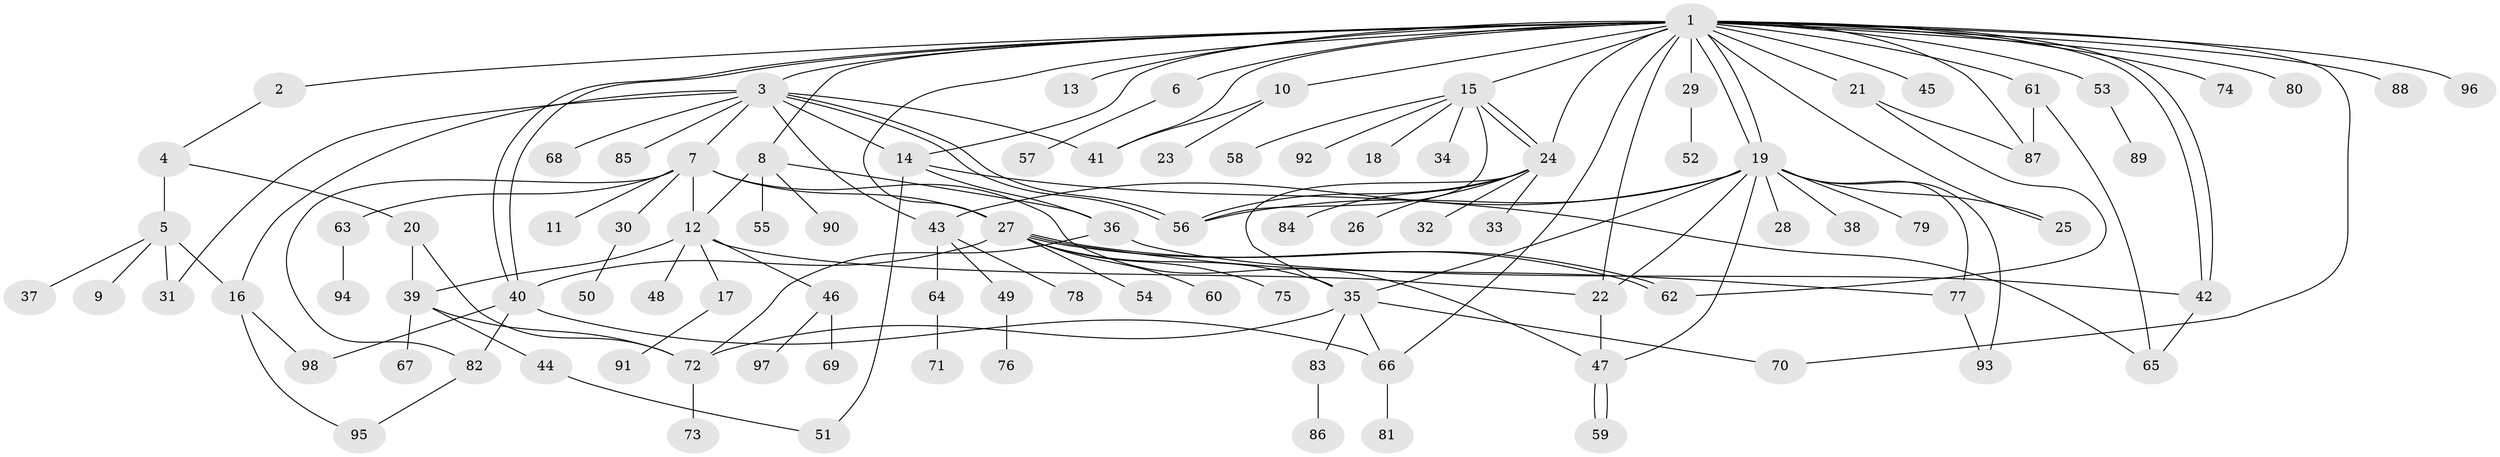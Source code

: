 // Generated by graph-tools (version 1.1) at 2025/48/03/09/25 04:48:26]
// undirected, 98 vertices, 144 edges
graph export_dot {
graph [start="1"]
  node [color=gray90,style=filled];
  1;
  2;
  3;
  4;
  5;
  6;
  7;
  8;
  9;
  10;
  11;
  12;
  13;
  14;
  15;
  16;
  17;
  18;
  19;
  20;
  21;
  22;
  23;
  24;
  25;
  26;
  27;
  28;
  29;
  30;
  31;
  32;
  33;
  34;
  35;
  36;
  37;
  38;
  39;
  40;
  41;
  42;
  43;
  44;
  45;
  46;
  47;
  48;
  49;
  50;
  51;
  52;
  53;
  54;
  55;
  56;
  57;
  58;
  59;
  60;
  61;
  62;
  63;
  64;
  65;
  66;
  67;
  68;
  69;
  70;
  71;
  72;
  73;
  74;
  75;
  76;
  77;
  78;
  79;
  80;
  81;
  82;
  83;
  84;
  85;
  86;
  87;
  88;
  89;
  90;
  91;
  92;
  93;
  94;
  95;
  96;
  97;
  98;
  1 -- 2;
  1 -- 3;
  1 -- 6;
  1 -- 8;
  1 -- 10;
  1 -- 13;
  1 -- 14;
  1 -- 15;
  1 -- 19;
  1 -- 19;
  1 -- 21;
  1 -- 22;
  1 -- 24;
  1 -- 25;
  1 -- 27;
  1 -- 29;
  1 -- 40;
  1 -- 40;
  1 -- 41;
  1 -- 42;
  1 -- 42;
  1 -- 45;
  1 -- 53;
  1 -- 61;
  1 -- 66;
  1 -- 70;
  1 -- 74;
  1 -- 80;
  1 -- 87;
  1 -- 88;
  1 -- 96;
  2 -- 4;
  3 -- 7;
  3 -- 14;
  3 -- 16;
  3 -- 31;
  3 -- 41;
  3 -- 43;
  3 -- 56;
  3 -- 56;
  3 -- 68;
  3 -- 85;
  4 -- 5;
  4 -- 20;
  5 -- 9;
  5 -- 16;
  5 -- 31;
  5 -- 37;
  6 -- 57;
  7 -- 11;
  7 -- 12;
  7 -- 27;
  7 -- 30;
  7 -- 47;
  7 -- 63;
  7 -- 82;
  8 -- 12;
  8 -- 36;
  8 -- 55;
  8 -- 90;
  10 -- 23;
  10 -- 41;
  12 -- 17;
  12 -- 22;
  12 -- 39;
  12 -- 46;
  12 -- 48;
  14 -- 36;
  14 -- 51;
  14 -- 65;
  15 -- 18;
  15 -- 24;
  15 -- 24;
  15 -- 34;
  15 -- 56;
  15 -- 58;
  15 -- 92;
  16 -- 95;
  16 -- 98;
  17 -- 91;
  19 -- 22;
  19 -- 25;
  19 -- 28;
  19 -- 35;
  19 -- 38;
  19 -- 43;
  19 -- 47;
  19 -- 56;
  19 -- 77;
  19 -- 79;
  19 -- 93;
  20 -- 39;
  20 -- 72;
  21 -- 62;
  21 -- 87;
  22 -- 47;
  24 -- 26;
  24 -- 32;
  24 -- 33;
  24 -- 35;
  24 -- 56;
  24 -- 84;
  27 -- 35;
  27 -- 40;
  27 -- 54;
  27 -- 60;
  27 -- 62;
  27 -- 62;
  27 -- 75;
  27 -- 77;
  29 -- 52;
  30 -- 50;
  35 -- 66;
  35 -- 70;
  35 -- 72;
  35 -- 83;
  36 -- 42;
  36 -- 72;
  39 -- 44;
  39 -- 67;
  39 -- 72;
  40 -- 66;
  40 -- 82;
  40 -- 98;
  42 -- 65;
  43 -- 49;
  43 -- 64;
  43 -- 78;
  44 -- 51;
  46 -- 69;
  46 -- 97;
  47 -- 59;
  47 -- 59;
  49 -- 76;
  53 -- 89;
  61 -- 65;
  61 -- 87;
  63 -- 94;
  64 -- 71;
  66 -- 81;
  72 -- 73;
  77 -- 93;
  82 -- 95;
  83 -- 86;
}
